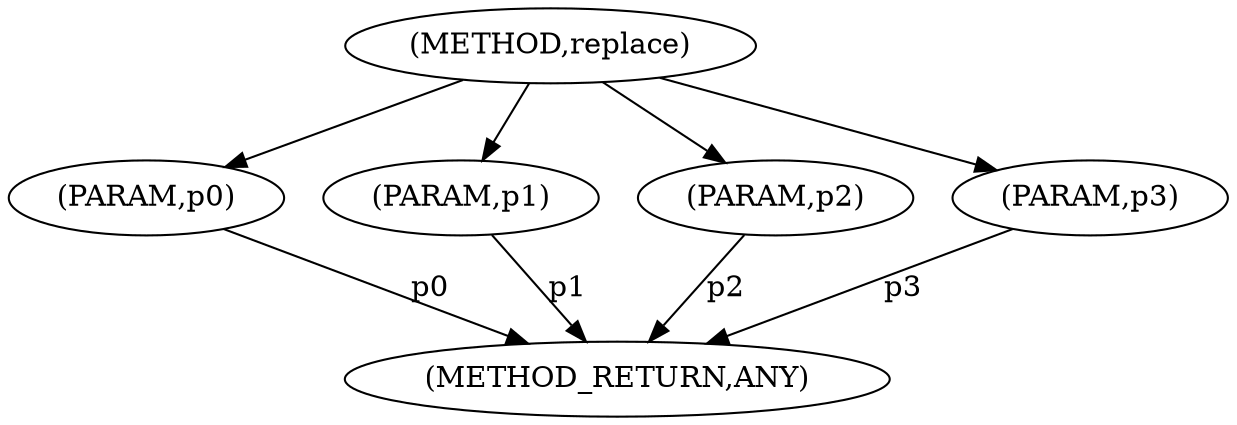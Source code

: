 digraph "replace" {  
"5605" [label = <(METHOD,replace)> ]
"5611" [label = <(METHOD_RETURN,ANY)> ]
"5606" [label = <(PARAM,p0)> ]
"5607" [label = <(PARAM,p1)> ]
"5608" [label = <(PARAM,p2)> ]
"5609" [label = <(PARAM,p3)> ]
  "5606" -> "5611"  [ label = "p0"] 
  "5607" -> "5611"  [ label = "p1"] 
  "5608" -> "5611"  [ label = "p2"] 
  "5609" -> "5611"  [ label = "p3"] 
  "5605" -> "5606" 
  "5605" -> "5607" 
  "5605" -> "5608" 
  "5605" -> "5609" 
}
